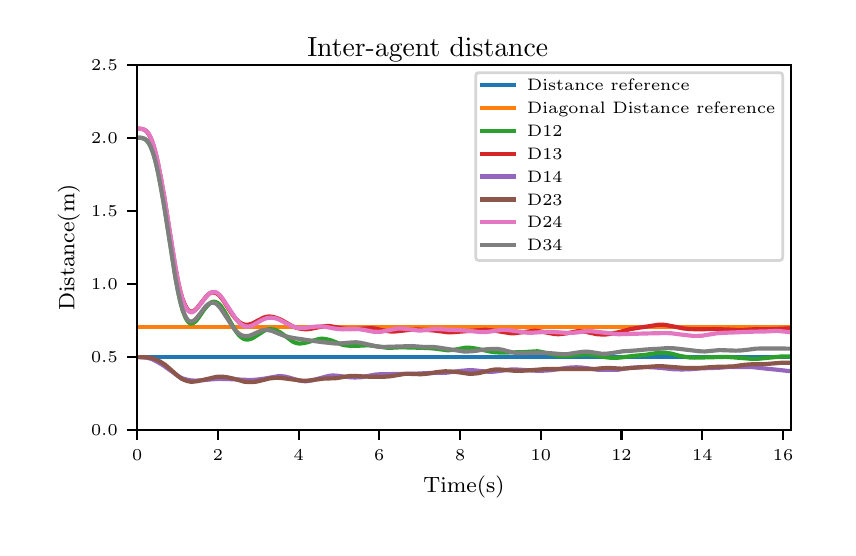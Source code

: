 \begingroup%
\makeatletter%
\begin{pgfpicture}%
\pgfpathrectangle{\pgfpointorigin}{\pgfqpoint{4.0in}{2.5in}}%
\pgfusepath{use as bounding box, clip}%
\begin{pgfscope}%
\pgfsetbuttcap%
\pgfsetmiterjoin%
\definecolor{currentfill}{rgb}{1.0,1.0,1.0}%
\pgfsetfillcolor{currentfill}%
\pgfsetlinewidth{0.0pt}%
\definecolor{currentstroke}{rgb}{1.0,1.0,1.0}%
\pgfsetstrokecolor{currentstroke}%
\pgfsetdash{}{0pt}%
\pgfpathmoveto{\pgfqpoint{0.0in}{0.0in}}%
\pgfpathlineto{\pgfqpoint{4.0in}{0.0in}}%
\pgfpathlineto{\pgfqpoint{4.0in}{2.5in}}%
\pgfpathlineto{\pgfqpoint{0.0in}{2.5in}}%
\pgfpathclose%
\pgfusepath{fill}%
\end{pgfscope}%
\begin{pgfscope}%
\pgfsetbuttcap%
\pgfsetmiterjoin%
\definecolor{currentfill}{rgb}{1.0,1.0,1.0}%
\pgfsetfillcolor{currentfill}%
\pgfsetlinewidth{0.0pt}%
\definecolor{currentstroke}{rgb}{0.0,0.0,0.0}%
\pgfsetstrokecolor{currentstroke}%
\pgfsetstrokeopacity{0.0}%
\pgfsetdash{}{0pt}%
\pgfpathmoveto{\pgfqpoint{0.547in}{0.488in}}%
\pgfpathlineto{\pgfqpoint{3.815in}{0.488in}}%
\pgfpathlineto{\pgfqpoint{3.815in}{2.315in}}%
\pgfpathlineto{\pgfqpoint{0.547in}{2.315in}}%
\pgfpathclose%
\pgfusepath{fill}%
\end{pgfscope}%
\begin{pgfscope}%
\pgfsetbuttcap%
\pgfsetroundjoin%
\definecolor{currentfill}{rgb}{0.0,0.0,0.0}%
\pgfsetfillcolor{currentfill}%
\pgfsetlinewidth{0.803pt}%
\definecolor{currentstroke}{rgb}{0.0,0.0,0.0}%
\pgfsetstrokecolor{currentstroke}%
\pgfsetdash{}{0pt}%
\pgfsys@defobject{currentmarker}{\pgfqpoint{0.0in}{-0.049in}}{\pgfqpoint{0.0in}{0.0in}}{%
\pgfpathmoveto{\pgfqpoint{0.0in}{0.0in}}%
\pgfpathlineto{\pgfqpoint{0.0in}{-0.049in}}%
\pgfusepath{stroke,fill}%
}%
\begin{pgfscope}%
\pgfsys@transformshift{0.547in}{0.488in}%
\pgfsys@useobject{currentmarker}{}%
\end{pgfscope}%
\end{pgfscope}%
\begin{pgfscope}%
\pgftext[x=0.547in,y=0.391in,,top]{\rmfamily\fontsize{5.79}{6.948}\selectfont \(\displaystyle 0\)}%
\end{pgfscope}%
\begin{pgfscope}%
\pgfsetbuttcap%
\pgfsetroundjoin%
\definecolor{currentfill}{rgb}{0.0,0.0,0.0}%
\pgfsetfillcolor{currentfill}%
\pgfsetlinewidth{0.803pt}%
\definecolor{currentstroke}{rgb}{0.0,0.0,0.0}%
\pgfsetstrokecolor{currentstroke}%
\pgfsetdash{}{0pt}%
\pgfsys@defobject{currentmarker}{\pgfqpoint{0.0in}{-0.049in}}{\pgfqpoint{0.0in}{0.0in}}{%
\pgfpathmoveto{\pgfqpoint{0.0in}{0.0in}}%
\pgfpathlineto{\pgfqpoint{0.0in}{-0.049in}}%
\pgfusepath{stroke,fill}%
}%
\begin{pgfscope}%
\pgfsys@transformshift{0.951in}{0.488in}%
\pgfsys@useobject{currentmarker}{}%
\end{pgfscope}%
\end{pgfscope}%
\begin{pgfscope}%
\pgftext[x=0.951in,y=0.391in,,top]{\rmfamily\fontsize{5.79}{6.948}\selectfont \(\displaystyle 2\)}%
\end{pgfscope}%
\begin{pgfscope}%
\pgfsetbuttcap%
\pgfsetroundjoin%
\definecolor{currentfill}{rgb}{0.0,0.0,0.0}%
\pgfsetfillcolor{currentfill}%
\pgfsetlinewidth{0.803pt}%
\definecolor{currentstroke}{rgb}{0.0,0.0,0.0}%
\pgfsetstrokecolor{currentstroke}%
\pgfsetdash{}{0pt}%
\pgfsys@defobject{currentmarker}{\pgfqpoint{0.0in}{-0.049in}}{\pgfqpoint{0.0in}{0.0in}}{%
\pgfpathmoveto{\pgfqpoint{0.0in}{0.0in}}%
\pgfpathlineto{\pgfqpoint{0.0in}{-0.049in}}%
\pgfusepath{stroke,fill}%
}%
\begin{pgfscope}%
\pgfsys@transformshift{1.355in}{0.488in}%
\pgfsys@useobject{currentmarker}{}%
\end{pgfscope}%
\end{pgfscope}%
\begin{pgfscope}%
\pgftext[x=1.355in,y=0.391in,,top]{\rmfamily\fontsize{5.79}{6.948}\selectfont \(\displaystyle 4\)}%
\end{pgfscope}%
\begin{pgfscope}%
\pgfsetbuttcap%
\pgfsetroundjoin%
\definecolor{currentfill}{rgb}{0.0,0.0,0.0}%
\pgfsetfillcolor{currentfill}%
\pgfsetlinewidth{0.803pt}%
\definecolor{currentstroke}{rgb}{0.0,0.0,0.0}%
\pgfsetstrokecolor{currentstroke}%
\pgfsetdash{}{0pt}%
\pgfsys@defobject{currentmarker}{\pgfqpoint{0.0in}{-0.049in}}{\pgfqpoint{0.0in}{0.0in}}{%
\pgfpathmoveto{\pgfqpoint{0.0in}{0.0in}}%
\pgfpathlineto{\pgfqpoint{0.0in}{-0.049in}}%
\pgfusepath{stroke,fill}%
}%
\begin{pgfscope}%
\pgfsys@transformshift{1.758in}{0.488in}%
\pgfsys@useobject{currentmarker}{}%
\end{pgfscope}%
\end{pgfscope}%
\begin{pgfscope}%
\pgftext[x=1.758in,y=0.391in,,top]{\rmfamily\fontsize{5.79}{6.948}\selectfont \(\displaystyle 6\)}%
\end{pgfscope}%
\begin{pgfscope}%
\pgfsetbuttcap%
\pgfsetroundjoin%
\definecolor{currentfill}{rgb}{0.0,0.0,0.0}%
\pgfsetfillcolor{currentfill}%
\pgfsetlinewidth{0.803pt}%
\definecolor{currentstroke}{rgb}{0.0,0.0,0.0}%
\pgfsetstrokecolor{currentstroke}%
\pgfsetdash{}{0pt}%
\pgfsys@defobject{currentmarker}{\pgfqpoint{0.0in}{-0.049in}}{\pgfqpoint{0.0in}{0.0in}}{%
\pgfpathmoveto{\pgfqpoint{0.0in}{0.0in}}%
\pgfpathlineto{\pgfqpoint{0.0in}{-0.049in}}%
\pgfusepath{stroke,fill}%
}%
\begin{pgfscope}%
\pgfsys@transformshift{2.162in}{0.488in}%
\pgfsys@useobject{currentmarker}{}%
\end{pgfscope}%
\end{pgfscope}%
\begin{pgfscope}%
\pgftext[x=2.162in,y=0.391in,,top]{\rmfamily\fontsize{5.79}{6.948}\selectfont \(\displaystyle 8\)}%
\end{pgfscope}%
\begin{pgfscope}%
\pgfsetbuttcap%
\pgfsetroundjoin%
\definecolor{currentfill}{rgb}{0.0,0.0,0.0}%
\pgfsetfillcolor{currentfill}%
\pgfsetlinewidth{0.803pt}%
\definecolor{currentstroke}{rgb}{0.0,0.0,0.0}%
\pgfsetstrokecolor{currentstroke}%
\pgfsetdash{}{0pt}%
\pgfsys@defobject{currentmarker}{\pgfqpoint{0.0in}{-0.049in}}{\pgfqpoint{0.0in}{0.0in}}{%
\pgfpathmoveto{\pgfqpoint{0.0in}{0.0in}}%
\pgfpathlineto{\pgfqpoint{0.0in}{-0.049in}}%
\pgfusepath{stroke,fill}%
}%
\begin{pgfscope}%
\pgfsys@transformshift{2.566in}{0.488in}%
\pgfsys@useobject{currentmarker}{}%
\end{pgfscope}%
\end{pgfscope}%
\begin{pgfscope}%
\pgftext[x=2.566in,y=0.391in,,top]{\rmfamily\fontsize{5.79}{6.948}\selectfont \(\displaystyle 10\)}%
\end{pgfscope}%
\begin{pgfscope}%
\pgfsetbuttcap%
\pgfsetroundjoin%
\definecolor{currentfill}{rgb}{0.0,0.0,0.0}%
\pgfsetfillcolor{currentfill}%
\pgfsetlinewidth{0.803pt}%
\definecolor{currentstroke}{rgb}{0.0,0.0,0.0}%
\pgfsetstrokecolor{currentstroke}%
\pgfsetdash{}{0pt}%
\pgfsys@defobject{currentmarker}{\pgfqpoint{0.0in}{-0.049in}}{\pgfqpoint{0.0in}{0.0in}}{%
\pgfpathmoveto{\pgfqpoint{0.0in}{0.0in}}%
\pgfpathlineto{\pgfqpoint{0.0in}{-0.049in}}%
\pgfusepath{stroke,fill}%
}%
\begin{pgfscope}%
\pgfsys@transformshift{2.969in}{0.488in}%
\pgfsys@useobject{currentmarker}{}%
\end{pgfscope}%
\end{pgfscope}%
\begin{pgfscope}%
\pgftext[x=2.969in,y=0.391in,,top]{\rmfamily\fontsize{5.79}{6.948}\selectfont \(\displaystyle 12\)}%
\end{pgfscope}%
\begin{pgfscope}%
\pgfsetbuttcap%
\pgfsetroundjoin%
\definecolor{currentfill}{rgb}{0.0,0.0,0.0}%
\pgfsetfillcolor{currentfill}%
\pgfsetlinewidth{0.803pt}%
\definecolor{currentstroke}{rgb}{0.0,0.0,0.0}%
\pgfsetstrokecolor{currentstroke}%
\pgfsetdash{}{0pt}%
\pgfsys@defobject{currentmarker}{\pgfqpoint{0.0in}{-0.049in}}{\pgfqpoint{0.0in}{0.0in}}{%
\pgfpathmoveto{\pgfqpoint{0.0in}{0.0in}}%
\pgfpathlineto{\pgfqpoint{0.0in}{-0.049in}}%
\pgfusepath{stroke,fill}%
}%
\begin{pgfscope}%
\pgfsys@transformshift{3.373in}{0.488in}%
\pgfsys@useobject{currentmarker}{}%
\end{pgfscope}%
\end{pgfscope}%
\begin{pgfscope}%
\pgftext[x=3.373in,y=0.391in,,top]{\rmfamily\fontsize{5.79}{6.948}\selectfont \(\displaystyle 14\)}%
\end{pgfscope}%
\begin{pgfscope}%
\pgfsetbuttcap%
\pgfsetroundjoin%
\definecolor{currentfill}{rgb}{0.0,0.0,0.0}%
\pgfsetfillcolor{currentfill}%
\pgfsetlinewidth{0.803pt}%
\definecolor{currentstroke}{rgb}{0.0,0.0,0.0}%
\pgfsetstrokecolor{currentstroke}%
\pgfsetdash{}{0pt}%
\pgfsys@defobject{currentmarker}{\pgfqpoint{0.0in}{-0.049in}}{\pgfqpoint{0.0in}{0.0in}}{%
\pgfpathmoveto{\pgfqpoint{0.0in}{0.0in}}%
\pgfpathlineto{\pgfqpoint{0.0in}{-0.049in}}%
\pgfusepath{stroke,fill}%
}%
\begin{pgfscope}%
\pgfsys@transformshift{3.777in}{0.488in}%
\pgfsys@useobject{currentmarker}{}%
\end{pgfscope}%
\end{pgfscope}%
\begin{pgfscope}%
\pgftext[x=3.777in,y=0.391in,,top]{\rmfamily\fontsize{5.79}{6.948}\selectfont \(\displaystyle 16\)}%
\end{pgfscope}%
\begin{pgfscope}%
\pgftext[x=2.181in,y=0.261in,,top]{\rmfamily\fontsize{8.33}{9.996}\selectfont Time(s)}%
\end{pgfscope}%
\begin{pgfscope}%
\pgfsetbuttcap%
\pgfsetroundjoin%
\definecolor{currentfill}{rgb}{0.0,0.0,0.0}%
\pgfsetfillcolor{currentfill}%
\pgfsetlinewidth{0.803pt}%
\definecolor{currentstroke}{rgb}{0.0,0.0,0.0}%
\pgfsetstrokecolor{currentstroke}%
\pgfsetdash{}{0pt}%
\pgfsys@defobject{currentmarker}{\pgfqpoint{-0.049in}{0.0in}}{\pgfqpoint{0.0in}{0.0in}}{%
\pgfpathmoveto{\pgfqpoint{0.0in}{0.0in}}%
\pgfpathlineto{\pgfqpoint{-0.049in}{0.0in}}%
\pgfusepath{stroke,fill}%
}%
\begin{pgfscope}%
\pgfsys@transformshift{0.547in}{0.488in}%
\pgfsys@useobject{currentmarker}{}%
\end{pgfscope}%
\end{pgfscope}%
\begin{pgfscope}%
\pgftext[x=0.317in,y=0.459in,left,base]{\rmfamily\fontsize{5.79}{6.948}\selectfont \(\displaystyle 0.0\)}%
\end{pgfscope}%
\begin{pgfscope}%
\pgfsetbuttcap%
\pgfsetroundjoin%
\definecolor{currentfill}{rgb}{0.0,0.0,0.0}%
\pgfsetfillcolor{currentfill}%
\pgfsetlinewidth{0.803pt}%
\definecolor{currentstroke}{rgb}{0.0,0.0,0.0}%
\pgfsetstrokecolor{currentstroke}%
\pgfsetdash{}{0pt}%
\pgfsys@defobject{currentmarker}{\pgfqpoint{-0.049in}{0.0in}}{\pgfqpoint{0.0in}{0.0in}}{%
\pgfpathmoveto{\pgfqpoint{0.0in}{0.0in}}%
\pgfpathlineto{\pgfqpoint{-0.049in}{0.0in}}%
\pgfusepath{stroke,fill}%
}%
\begin{pgfscope}%
\pgfsys@transformshift{0.547in}{0.853in}%
\pgfsys@useobject{currentmarker}{}%
\end{pgfscope}%
\end{pgfscope}%
\begin{pgfscope}%
\pgftext[x=0.317in,y=0.824in,left,base]{\rmfamily\fontsize{5.79}{6.948}\selectfont \(\displaystyle 0.5\)}%
\end{pgfscope}%
\begin{pgfscope}%
\pgfsetbuttcap%
\pgfsetroundjoin%
\definecolor{currentfill}{rgb}{0.0,0.0,0.0}%
\pgfsetfillcolor{currentfill}%
\pgfsetlinewidth{0.803pt}%
\definecolor{currentstroke}{rgb}{0.0,0.0,0.0}%
\pgfsetstrokecolor{currentstroke}%
\pgfsetdash{}{0pt}%
\pgfsys@defobject{currentmarker}{\pgfqpoint{-0.049in}{0.0in}}{\pgfqpoint{0.0in}{0.0in}}{%
\pgfpathmoveto{\pgfqpoint{0.0in}{0.0in}}%
\pgfpathlineto{\pgfqpoint{-0.049in}{0.0in}}%
\pgfusepath{stroke,fill}%
}%
\begin{pgfscope}%
\pgfsys@transformshift{0.547in}{1.219in}%
\pgfsys@useobject{currentmarker}{}%
\end{pgfscope}%
\end{pgfscope}%
\begin{pgfscope}%
\pgftext[x=0.317in,y=1.19in,left,base]{\rmfamily\fontsize{5.79}{6.948}\selectfont \(\displaystyle 1.0\)}%
\end{pgfscope}%
\begin{pgfscope}%
\pgfsetbuttcap%
\pgfsetroundjoin%
\definecolor{currentfill}{rgb}{0.0,0.0,0.0}%
\pgfsetfillcolor{currentfill}%
\pgfsetlinewidth{0.803pt}%
\definecolor{currentstroke}{rgb}{0.0,0.0,0.0}%
\pgfsetstrokecolor{currentstroke}%
\pgfsetdash{}{0pt}%
\pgfsys@defobject{currentmarker}{\pgfqpoint{-0.049in}{0.0in}}{\pgfqpoint{0.0in}{0.0in}}{%
\pgfpathmoveto{\pgfqpoint{0.0in}{0.0in}}%
\pgfpathlineto{\pgfqpoint{-0.049in}{0.0in}}%
\pgfusepath{stroke,fill}%
}%
\begin{pgfscope}%
\pgfsys@transformshift{0.547in}{1.584in}%
\pgfsys@useobject{currentmarker}{}%
\end{pgfscope}%
\end{pgfscope}%
\begin{pgfscope}%
\pgftext[x=0.317in,y=1.555in,left,base]{\rmfamily\fontsize{5.79}{6.948}\selectfont \(\displaystyle 1.5\)}%
\end{pgfscope}%
\begin{pgfscope}%
\pgfsetbuttcap%
\pgfsetroundjoin%
\definecolor{currentfill}{rgb}{0.0,0.0,0.0}%
\pgfsetfillcolor{currentfill}%
\pgfsetlinewidth{0.803pt}%
\definecolor{currentstroke}{rgb}{0.0,0.0,0.0}%
\pgfsetstrokecolor{currentstroke}%
\pgfsetdash{}{0pt}%
\pgfsys@defobject{currentmarker}{\pgfqpoint{-0.049in}{0.0in}}{\pgfqpoint{0.0in}{0.0in}}{%
\pgfpathmoveto{\pgfqpoint{0.0in}{0.0in}}%
\pgfpathlineto{\pgfqpoint{-0.049in}{0.0in}}%
\pgfusepath{stroke,fill}%
}%
\begin{pgfscope}%
\pgfsys@transformshift{0.547in}{1.95in}%
\pgfsys@useobject{currentmarker}{}%
\end{pgfscope}%
\end{pgfscope}%
\begin{pgfscope}%
\pgftext[x=0.317in,y=1.921in,left,base]{\rmfamily\fontsize{5.79}{6.948}\selectfont \(\displaystyle 2.0\)}%
\end{pgfscope}%
\begin{pgfscope}%
\pgfsetbuttcap%
\pgfsetroundjoin%
\definecolor{currentfill}{rgb}{0.0,0.0,0.0}%
\pgfsetfillcolor{currentfill}%
\pgfsetlinewidth{0.803pt}%
\definecolor{currentstroke}{rgb}{0.0,0.0,0.0}%
\pgfsetstrokecolor{currentstroke}%
\pgfsetdash{}{0pt}%
\pgfsys@defobject{currentmarker}{\pgfqpoint{-0.049in}{0.0in}}{\pgfqpoint{0.0in}{0.0in}}{%
\pgfpathmoveto{\pgfqpoint{0.0in}{0.0in}}%
\pgfpathlineto{\pgfqpoint{-0.049in}{0.0in}}%
\pgfusepath{stroke,fill}%
}%
\begin{pgfscope}%
\pgfsys@transformshift{0.547in}{2.315in}%
\pgfsys@useobject{currentmarker}{}%
\end{pgfscope}%
\end{pgfscope}%
\begin{pgfscope}%
\pgftext[x=0.317in,y=2.286in,left,base]{\rmfamily\fontsize{5.79}{6.948}\selectfont \(\displaystyle 2.5\)}%
\end{pgfscope}%
\begin{pgfscope}%
\pgftext[x=0.261in,y=1.401in,,bottom,rotate=90.0]{\rmfamily\fontsize{8.33}{9.996}\selectfont Distance(m)}%
\end{pgfscope}%
\begin{pgfscope}%
\pgfpathrectangle{\pgfqpoint{0.547in}{0.488in}}{\pgfqpoint{3.268in}{1.827in}} %
\pgfusepath{clip}%
\pgfsetrectcap%
\pgfsetroundjoin%
\pgfsetlinewidth{1.506pt}%
\definecolor{currentstroke}{rgb}{0.122,0.467,0.706}%
\pgfsetstrokecolor{currentstroke}%
\pgfsetdash{}{0pt}%
\pgfpathmoveto{\pgfqpoint{0.547in}{0.853in}}%
\pgfpathlineto{\pgfqpoint{3.815in}{0.853in}}%
\pgfpathlineto{\pgfqpoint{3.815in}{0.853in}}%
\pgfusepath{stroke}%
\end{pgfscope}%
\begin{pgfscope}%
\pgfpathrectangle{\pgfqpoint{0.547in}{0.488in}}{\pgfqpoint{3.268in}{1.827in}} %
\pgfusepath{clip}%
\pgfsetrectcap%
\pgfsetroundjoin%
\pgfsetlinewidth{1.506pt}%
\definecolor{currentstroke}{rgb}{1.0,0.498,0.055}%
\pgfsetstrokecolor{currentstroke}%
\pgfsetdash{}{0pt}%
\pgfpathmoveto{\pgfqpoint{0.547in}{1.005in}}%
\pgfpathlineto{\pgfqpoint{3.815in}{1.005in}}%
\pgfpathlineto{\pgfqpoint{3.815in}{1.005in}}%
\pgfusepath{stroke}%
\end{pgfscope}%
\begin{pgfscope}%
\pgfpathrectangle{\pgfqpoint{0.547in}{0.488in}}{\pgfqpoint{3.268in}{1.827in}} %
\pgfusepath{clip}%
\pgfsetrectcap%
\pgfsetroundjoin%
\pgfsetlinewidth{1.506pt}%
\definecolor{currentstroke}{rgb}{0.173,0.627,0.173}%
\pgfsetstrokecolor{currentstroke}%
\pgfsetdash{}{0pt}%
\pgfpathmoveto{\pgfqpoint{0.547in}{1.95in}}%
\pgfpathlineto{\pgfqpoint{0.568in}{1.949in}}%
\pgfpathlineto{\pgfqpoint{0.578in}{1.946in}}%
\pgfpathlineto{\pgfqpoint{0.586in}{1.943in}}%
\pgfpathlineto{\pgfqpoint{0.594in}{1.937in}}%
\pgfpathlineto{\pgfqpoint{0.602in}{1.927in}}%
\pgfpathlineto{\pgfqpoint{0.61in}{1.915in}}%
\pgfpathlineto{\pgfqpoint{0.618in}{1.898in}}%
\pgfpathlineto{\pgfqpoint{0.628in}{1.871in}}%
\pgfpathlineto{\pgfqpoint{0.638in}{1.837in}}%
\pgfpathlineto{\pgfqpoint{0.65in}{1.786in}}%
\pgfpathlineto{\pgfqpoint{0.664in}{1.716in}}%
\pgfpathlineto{\pgfqpoint{0.681in}{1.622in}}%
\pgfpathlineto{\pgfqpoint{0.705in}{1.468in}}%
\pgfpathlineto{\pgfqpoint{0.737in}{1.263in}}%
\pgfpathlineto{\pgfqpoint{0.753in}{1.176in}}%
\pgfpathlineto{\pgfqpoint{0.765in}{1.122in}}%
\pgfpathlineto{\pgfqpoint{0.775in}{1.086in}}%
\pgfpathlineto{\pgfqpoint{0.786in}{1.058in}}%
\pgfpathlineto{\pgfqpoint{0.794in}{1.041in}}%
\pgfpathlineto{\pgfqpoint{0.802in}{1.03in}}%
\pgfpathlineto{\pgfqpoint{0.808in}{1.024in}}%
\pgfpathlineto{\pgfqpoint{0.814in}{1.021in}}%
\pgfpathlineto{\pgfqpoint{0.82in}{1.021in}}%
\pgfpathlineto{\pgfqpoint{0.826in}{1.022in}}%
\pgfpathlineto{\pgfqpoint{0.834in}{1.027in}}%
\pgfpathlineto{\pgfqpoint{0.844in}{1.036in}}%
\pgfpathlineto{\pgfqpoint{0.856in}{1.052in}}%
\pgfpathlineto{\pgfqpoint{0.882in}{1.09in}}%
\pgfpathlineto{\pgfqpoint{0.897in}{1.108in}}%
\pgfpathlineto{\pgfqpoint{0.907in}{1.118in}}%
\pgfpathlineto{\pgfqpoint{0.917in}{1.126in}}%
\pgfpathlineto{\pgfqpoint{0.925in}{1.129in}}%
\pgfpathlineto{\pgfqpoint{0.933in}{1.13in}}%
\pgfpathlineto{\pgfqpoint{0.941in}{1.128in}}%
\pgfpathlineto{\pgfqpoint{0.949in}{1.124in}}%
\pgfpathlineto{\pgfqpoint{0.957in}{1.118in}}%
\pgfpathlineto{\pgfqpoint{0.967in}{1.107in}}%
\pgfpathlineto{\pgfqpoint{0.979in}{1.089in}}%
\pgfpathlineto{\pgfqpoint{0.995in}{1.062in}}%
\pgfpathlineto{\pgfqpoint{1.036in}{0.99in}}%
\pgfpathlineto{\pgfqpoint{1.05in}{0.97in}}%
\pgfpathlineto{\pgfqpoint{1.062in}{0.957in}}%
\pgfpathlineto{\pgfqpoint{1.072in}{0.949in}}%
\pgfpathlineto{\pgfqpoint{1.082in}{0.943in}}%
\pgfpathlineto{\pgfqpoint{1.092in}{0.941in}}%
\pgfpathlineto{\pgfqpoint{1.102in}{0.941in}}%
\pgfpathlineto{\pgfqpoint{1.112in}{0.943in}}%
\pgfpathlineto{\pgfqpoint{1.125in}{0.948in}}%
\pgfpathlineto{\pgfqpoint{1.143in}{0.959in}}%
\pgfpathlineto{\pgfqpoint{1.181in}{0.984in}}%
\pgfpathlineto{\pgfqpoint{1.193in}{0.989in}}%
\pgfpathlineto{\pgfqpoint{1.205in}{0.992in}}%
\pgfpathlineto{\pgfqpoint{1.217in}{0.992in}}%
\pgfpathlineto{\pgfqpoint{1.23in}{0.991in}}%
\pgfpathlineto{\pgfqpoint{1.244in}{0.986in}}%
\pgfpathlineto{\pgfqpoint{1.258in}{0.979in}}%
\pgfpathlineto{\pgfqpoint{1.272in}{0.97in}}%
\pgfpathlineto{\pgfqpoint{1.326in}{0.93in}}%
\pgfpathlineto{\pgfqpoint{1.341in}{0.924in}}%
\pgfpathlineto{\pgfqpoint{1.353in}{0.921in}}%
\pgfpathlineto{\pgfqpoint{1.365in}{0.921in}}%
\pgfpathlineto{\pgfqpoint{1.381in}{0.923in}}%
\pgfpathlineto{\pgfqpoint{1.399in}{0.927in}}%
\pgfpathlineto{\pgfqpoint{1.458in}{0.944in}}%
\pgfpathlineto{\pgfqpoint{1.474in}{0.945in}}%
\pgfpathlineto{\pgfqpoint{1.49in}{0.943in}}%
\pgfpathlineto{\pgfqpoint{1.508in}{0.939in}}%
\pgfpathlineto{\pgfqpoint{1.526in}{0.933in}}%
\pgfpathlineto{\pgfqpoint{1.575in}{0.914in}}%
\pgfpathlineto{\pgfqpoint{1.593in}{0.911in}}%
\pgfpathlineto{\pgfqpoint{1.619in}{0.909in}}%
\pgfpathlineto{\pgfqpoint{1.643in}{0.909in}}%
\pgfpathlineto{\pgfqpoint{1.7in}{0.912in}}%
\pgfpathlineto{\pgfqpoint{1.722in}{0.91in}}%
\pgfpathlineto{\pgfqpoint{1.801in}{0.899in}}%
\pgfpathlineto{\pgfqpoint{1.827in}{0.9in}}%
\pgfpathlineto{\pgfqpoint{1.869in}{0.902in}}%
\pgfpathlineto{\pgfqpoint{1.942in}{0.9in}}%
\pgfpathlineto{\pgfqpoint{2.005in}{0.898in}}%
\pgfpathlineto{\pgfqpoint{2.039in}{0.895in}}%
\pgfpathlineto{\pgfqpoint{2.099in}{0.887in}}%
\pgfpathlineto{\pgfqpoint{2.118in}{0.888in}}%
\pgfpathlineto{\pgfqpoint{2.142in}{0.891in}}%
\pgfpathlineto{\pgfqpoint{2.19in}{0.9in}}%
\pgfpathlineto{\pgfqpoint{2.208in}{0.9in}}%
\pgfpathlineto{\pgfqpoint{2.231in}{0.897in}}%
\pgfpathlineto{\pgfqpoint{2.259in}{0.892in}}%
\pgfpathlineto{\pgfqpoint{2.325in}{0.878in}}%
\pgfpathlineto{\pgfqpoint{2.354in}{0.876in}}%
\pgfpathlineto{\pgfqpoint{2.388in}{0.876in}}%
\pgfpathlineto{\pgfqpoint{2.463in}{0.877in}}%
\pgfpathlineto{\pgfqpoint{2.548in}{0.882in}}%
\pgfpathlineto{\pgfqpoint{2.568in}{0.879in}}%
\pgfpathlineto{\pgfqpoint{2.602in}{0.871in}}%
\pgfpathlineto{\pgfqpoint{2.652in}{0.86in}}%
\pgfpathlineto{\pgfqpoint{2.673in}{0.858in}}%
\pgfpathlineto{\pgfqpoint{2.695in}{0.858in}}%
\pgfpathlineto{\pgfqpoint{2.755in}{0.863in}}%
\pgfpathlineto{\pgfqpoint{2.798in}{0.866in}}%
\pgfpathlineto{\pgfqpoint{2.818in}{0.864in}}%
\pgfpathlineto{\pgfqpoint{2.846in}{0.86in}}%
\pgfpathlineto{\pgfqpoint{2.885in}{0.853in}}%
\pgfpathlineto{\pgfqpoint{2.919in}{0.849in}}%
\pgfpathlineto{\pgfqpoint{2.943in}{0.849in}}%
\pgfpathlineto{\pgfqpoint{2.965in}{0.851in}}%
\pgfpathlineto{\pgfqpoint{3.038in}{0.86in}}%
\pgfpathlineto{\pgfqpoint{3.088in}{0.864in}}%
\pgfpathlineto{\pgfqpoint{3.119in}{0.869in}}%
\pgfpathlineto{\pgfqpoint{3.153in}{0.874in}}%
\pgfpathlineto{\pgfqpoint{3.175in}{0.875in}}%
\pgfpathlineto{\pgfqpoint{3.195in}{0.874in}}%
\pgfpathlineto{\pgfqpoint{3.22in}{0.87in}}%
\pgfpathlineto{\pgfqpoint{3.252in}{0.861in}}%
\pgfpathlineto{\pgfqpoint{3.282in}{0.855in}}%
\pgfpathlineto{\pgfqpoint{3.31in}{0.851in}}%
\pgfpathlineto{\pgfqpoint{3.335in}{0.85in}}%
\pgfpathlineto{\pgfqpoint{3.375in}{0.851in}}%
\pgfpathlineto{\pgfqpoint{3.492in}{0.854in}}%
\pgfpathlineto{\pgfqpoint{3.536in}{0.851in}}%
\pgfpathlineto{\pgfqpoint{3.573in}{0.848in}}%
\pgfpathlineto{\pgfqpoint{3.621in}{0.844in}}%
\pgfpathlineto{\pgfqpoint{3.647in}{0.844in}}%
\pgfpathlineto{\pgfqpoint{3.678in}{0.847in}}%
\pgfpathlineto{\pgfqpoint{3.769in}{0.856in}}%
\pgfpathlineto{\pgfqpoint{3.805in}{0.856in}}%
\pgfpathlineto{\pgfqpoint{3.815in}{0.855in}}%
\pgfpathlineto{\pgfqpoint{3.815in}{0.855in}}%
\pgfusepath{stroke}%
\end{pgfscope}%
\begin{pgfscope}%
\pgfpathrectangle{\pgfqpoint{0.547in}{0.488in}}{\pgfqpoint{3.268in}{1.827in}} %
\pgfusepath{clip}%
\pgfsetrectcap%
\pgfsetroundjoin%
\pgfsetlinewidth{1.506pt}%
\definecolor{currentstroke}{rgb}{0.839,0.153,0.157}%
\pgfsetstrokecolor{currentstroke}%
\pgfsetdash{}{0pt}%
\pgfpathmoveto{\pgfqpoint{0.547in}{1.995in}}%
\pgfpathlineto{\pgfqpoint{0.57in}{1.994in}}%
\pgfpathlineto{\pgfqpoint{0.58in}{1.991in}}%
\pgfpathlineto{\pgfqpoint{0.588in}{1.987in}}%
\pgfpathlineto{\pgfqpoint{0.596in}{1.98in}}%
\pgfpathlineto{\pgfqpoint{0.604in}{1.969in}}%
\pgfpathlineto{\pgfqpoint{0.612in}{1.955in}}%
\pgfpathlineto{\pgfqpoint{0.62in}{1.937in}}%
\pgfpathlineto{\pgfqpoint{0.63in}{1.908in}}%
\pgfpathlineto{\pgfqpoint{0.64in}{1.872in}}%
\pgfpathlineto{\pgfqpoint{0.652in}{1.82in}}%
\pgfpathlineto{\pgfqpoint{0.666in}{1.748in}}%
\pgfpathlineto{\pgfqpoint{0.683in}{1.654in}}%
\pgfpathlineto{\pgfqpoint{0.711in}{1.472in}}%
\pgfpathlineto{\pgfqpoint{0.735in}{1.322in}}%
\pgfpathlineto{\pgfqpoint{0.751in}{1.236in}}%
\pgfpathlineto{\pgfqpoint{0.763in}{1.183in}}%
\pgfpathlineto{\pgfqpoint{0.773in}{1.147in}}%
\pgfpathlineto{\pgfqpoint{0.784in}{1.12in}}%
\pgfpathlineto{\pgfqpoint{0.792in}{1.103in}}%
\pgfpathlineto{\pgfqpoint{0.8in}{1.091in}}%
\pgfpathlineto{\pgfqpoint{0.806in}{1.085in}}%
\pgfpathlineto{\pgfqpoint{0.812in}{1.082in}}%
\pgfpathlineto{\pgfqpoint{0.818in}{1.08in}}%
\pgfpathlineto{\pgfqpoint{0.824in}{1.081in}}%
\pgfpathlineto{\pgfqpoint{0.832in}{1.085in}}%
\pgfpathlineto{\pgfqpoint{0.84in}{1.091in}}%
\pgfpathlineto{\pgfqpoint{0.85in}{1.102in}}%
\pgfpathlineto{\pgfqpoint{0.866in}{1.122in}}%
\pgfpathlineto{\pgfqpoint{0.893in}{1.156in}}%
\pgfpathlineto{\pgfqpoint{0.905in}{1.168in}}%
\pgfpathlineto{\pgfqpoint{0.915in}{1.174in}}%
\pgfpathlineto{\pgfqpoint{0.923in}{1.176in}}%
\pgfpathlineto{\pgfqpoint{0.931in}{1.176in}}%
\pgfpathlineto{\pgfqpoint{0.939in}{1.174in}}%
\pgfpathlineto{\pgfqpoint{0.947in}{1.17in}}%
\pgfpathlineto{\pgfqpoint{0.957in}{1.162in}}%
\pgfpathlineto{\pgfqpoint{0.967in}{1.151in}}%
\pgfpathlineto{\pgfqpoint{0.979in}{1.135in}}%
\pgfpathlineto{\pgfqpoint{0.997in}{1.106in}}%
\pgfpathlineto{\pgfqpoint{1.022in}{1.068in}}%
\pgfpathlineto{\pgfqpoint{1.038in}{1.047in}}%
\pgfpathlineto{\pgfqpoint{1.05in}{1.035in}}%
\pgfpathlineto{\pgfqpoint{1.062in}{1.025in}}%
\pgfpathlineto{\pgfqpoint{1.074in}{1.019in}}%
\pgfpathlineto{\pgfqpoint{1.086in}{1.015in}}%
\pgfpathlineto{\pgfqpoint{1.096in}{1.014in}}%
\pgfpathlineto{\pgfqpoint{1.108in}{1.016in}}%
\pgfpathlineto{\pgfqpoint{1.121in}{1.02in}}%
\pgfpathlineto{\pgfqpoint{1.137in}{1.028in}}%
\pgfpathlineto{\pgfqpoint{1.179in}{1.05in}}%
\pgfpathlineto{\pgfqpoint{1.193in}{1.054in}}%
\pgfpathlineto{\pgfqpoint{1.205in}{1.056in}}%
\pgfpathlineto{\pgfqpoint{1.219in}{1.055in}}%
\pgfpathlineto{\pgfqpoint{1.234in}{1.052in}}%
\pgfpathlineto{\pgfqpoint{1.254in}{1.045in}}%
\pgfpathlineto{\pgfqpoint{1.27in}{1.038in}}%
\pgfpathlineto{\pgfqpoint{1.294in}{1.024in}}%
\pgfpathlineto{\pgfqpoint{1.322in}{1.008in}}%
\pgfpathlineto{\pgfqpoint{1.341in}{1.0in}}%
\pgfpathlineto{\pgfqpoint{1.357in}{0.996in}}%
\pgfpathlineto{\pgfqpoint{1.375in}{0.993in}}%
\pgfpathlineto{\pgfqpoint{1.393in}{0.992in}}%
\pgfpathlineto{\pgfqpoint{1.409in}{0.993in}}%
\pgfpathlineto{\pgfqpoint{1.433in}{0.998in}}%
\pgfpathlineto{\pgfqpoint{1.474in}{1.006in}}%
\pgfpathlineto{\pgfqpoint{1.494in}{1.008in}}%
\pgfpathlineto{\pgfqpoint{1.51in}{1.008in}}%
\pgfpathlineto{\pgfqpoint{1.528in}{1.005in}}%
\pgfpathlineto{\pgfqpoint{1.581in}{0.995in}}%
\pgfpathlineto{\pgfqpoint{1.605in}{0.993in}}%
\pgfpathlineto{\pgfqpoint{1.627in}{0.993in}}%
\pgfpathlineto{\pgfqpoint{1.72in}{0.998in}}%
\pgfpathlineto{\pgfqpoint{1.74in}{0.995in}}%
\pgfpathlineto{\pgfqpoint{1.766in}{0.989in}}%
\pgfpathlineto{\pgfqpoint{1.797in}{0.983in}}%
\pgfpathlineto{\pgfqpoint{1.815in}{0.981in}}%
\pgfpathlineto{\pgfqpoint{1.835in}{0.981in}}%
\pgfpathlineto{\pgfqpoint{1.865in}{0.984in}}%
\pgfpathlineto{\pgfqpoint{1.92in}{0.99in}}%
\pgfpathlineto{\pgfqpoint{1.952in}{0.991in}}%
\pgfpathlineto{\pgfqpoint{2.005in}{0.988in}}%
\pgfpathlineto{\pgfqpoint{2.039in}{0.985in}}%
\pgfpathlineto{\pgfqpoint{2.101in}{0.977in}}%
\pgfpathlineto{\pgfqpoint{2.122in}{0.977in}}%
\pgfpathlineto{\pgfqpoint{2.289in}{0.99in}}%
\pgfpathlineto{\pgfqpoint{2.319in}{0.987in}}%
\pgfpathlineto{\pgfqpoint{2.372in}{0.979in}}%
\pgfpathlineto{\pgfqpoint{2.416in}{0.972in}}%
\pgfpathlineto{\pgfqpoint{2.434in}{0.972in}}%
\pgfpathlineto{\pgfqpoint{2.457in}{0.975in}}%
\pgfpathlineto{\pgfqpoint{2.535in}{0.985in}}%
\pgfpathlineto{\pgfqpoint{2.554in}{0.983in}}%
\pgfpathlineto{\pgfqpoint{2.582in}{0.978in}}%
\pgfpathlineto{\pgfqpoint{2.63in}{0.969in}}%
\pgfpathlineto{\pgfqpoint{2.652in}{0.967in}}%
\pgfpathlineto{\pgfqpoint{2.673in}{0.969in}}%
\pgfpathlineto{\pgfqpoint{2.697in}{0.972in}}%
\pgfpathlineto{\pgfqpoint{2.747in}{0.982in}}%
\pgfpathlineto{\pgfqpoint{2.765in}{0.982in}}%
\pgfpathlineto{\pgfqpoint{2.786in}{0.98in}}%
\pgfpathlineto{\pgfqpoint{2.81in}{0.975in}}%
\pgfpathlineto{\pgfqpoint{2.848in}{0.967in}}%
\pgfpathlineto{\pgfqpoint{2.87in}{0.966in}}%
\pgfpathlineto{\pgfqpoint{2.891in}{0.966in}}%
\pgfpathlineto{\pgfqpoint{2.913in}{0.969in}}%
\pgfpathlineto{\pgfqpoint{2.953in}{0.977in}}%
\pgfpathlineto{\pgfqpoint{2.977in}{0.983in}}%
\pgfpathlineto{\pgfqpoint{3.014in}{0.993in}}%
\pgfpathlineto{\pgfqpoint{3.052in}{0.999in}}%
\pgfpathlineto{\pgfqpoint{3.157in}{1.015in}}%
\pgfpathlineto{\pgfqpoint{3.175in}{1.015in}}%
\pgfpathlineto{\pgfqpoint{3.197in}{1.012in}}%
\pgfpathlineto{\pgfqpoint{3.24in}{1.004in}}%
\pgfpathlineto{\pgfqpoint{3.28in}{0.996in}}%
\pgfpathlineto{\pgfqpoint{3.31in}{0.993in}}%
\pgfpathlineto{\pgfqpoint{3.345in}{0.992in}}%
\pgfpathlineto{\pgfqpoint{3.432in}{0.993in}}%
\pgfpathlineto{\pgfqpoint{3.5in}{0.991in}}%
\pgfpathlineto{\pgfqpoint{3.561in}{0.988in}}%
\pgfpathlineto{\pgfqpoint{3.595in}{0.99in}}%
\pgfpathlineto{\pgfqpoint{3.631in}{0.992in}}%
\pgfpathlineto{\pgfqpoint{3.732in}{0.993in}}%
\pgfpathlineto{\pgfqpoint{3.815in}{0.997in}}%
\pgfpathlineto{\pgfqpoint{3.815in}{0.997in}}%
\pgfusepath{stroke}%
\end{pgfscope}%
\begin{pgfscope}%
\pgfpathrectangle{\pgfqpoint{0.547in}{0.488in}}{\pgfqpoint{3.268in}{1.827in}} %
\pgfusepath{clip}%
\pgfsetrectcap%
\pgfsetroundjoin%
\pgfsetlinewidth{1.506pt}%
\definecolor{currentstroke}{rgb}{0.58,0.404,0.741}%
\pgfsetstrokecolor{currentstroke}%
\pgfsetdash{}{0pt}%
\pgfpathmoveto{\pgfqpoint{0.547in}{0.853in}}%
\pgfpathlineto{\pgfqpoint{0.576in}{0.852in}}%
\pgfpathlineto{\pgfqpoint{0.6in}{0.849in}}%
\pgfpathlineto{\pgfqpoint{0.618in}{0.844in}}%
\pgfpathlineto{\pgfqpoint{0.634in}{0.837in}}%
\pgfpathlineto{\pgfqpoint{0.654in}{0.826in}}%
\pgfpathlineto{\pgfqpoint{0.677in}{0.812in}}%
\pgfpathlineto{\pgfqpoint{0.759in}{0.754in}}%
\pgfpathlineto{\pgfqpoint{0.775in}{0.746in}}%
\pgfpathlineto{\pgfqpoint{0.794in}{0.741in}}%
\pgfpathlineto{\pgfqpoint{0.812in}{0.737in}}%
\pgfpathlineto{\pgfqpoint{0.836in}{0.735in}}%
\pgfpathlineto{\pgfqpoint{0.858in}{0.736in}}%
\pgfpathlineto{\pgfqpoint{0.882in}{0.738in}}%
\pgfpathlineto{\pgfqpoint{0.923in}{0.742in}}%
\pgfpathlineto{\pgfqpoint{0.961in}{0.744in}}%
\pgfpathlineto{\pgfqpoint{1.001in}{0.743in}}%
\pgfpathlineto{\pgfqpoint{1.119in}{0.738in}}%
\pgfpathlineto{\pgfqpoint{1.143in}{0.74in}}%
\pgfpathlineto{\pgfqpoint{1.189in}{0.746in}}%
\pgfpathlineto{\pgfqpoint{1.256in}{0.758in}}%
\pgfpathlineto{\pgfqpoint{1.272in}{0.757in}}%
\pgfpathlineto{\pgfqpoint{1.29in}{0.755in}}%
\pgfpathlineto{\pgfqpoint{1.312in}{0.749in}}%
\pgfpathlineto{\pgfqpoint{1.357in}{0.736in}}%
\pgfpathlineto{\pgfqpoint{1.375in}{0.733in}}%
\pgfpathlineto{\pgfqpoint{1.391in}{0.732in}}%
\pgfpathlineto{\pgfqpoint{1.407in}{0.734in}}%
\pgfpathlineto{\pgfqpoint{1.427in}{0.738in}}%
\pgfpathlineto{\pgfqpoint{1.506in}{0.759in}}%
\pgfpathlineto{\pgfqpoint{1.524in}{0.761in}}%
\pgfpathlineto{\pgfqpoint{1.544in}{0.76in}}%
\pgfpathlineto{\pgfqpoint{1.587in}{0.755in}}%
\pgfpathlineto{\pgfqpoint{1.613in}{0.752in}}%
\pgfpathlineto{\pgfqpoint{1.635in}{0.751in}}%
\pgfpathlineto{\pgfqpoint{1.666in}{0.752in}}%
\pgfpathlineto{\pgfqpoint{1.688in}{0.756in}}%
\pgfpathlineto{\pgfqpoint{1.742in}{0.766in}}%
\pgfpathlineto{\pgfqpoint{1.762in}{0.767in}}%
\pgfpathlineto{\pgfqpoint{1.938in}{0.77in}}%
\pgfpathlineto{\pgfqpoint{2.023in}{0.774in}}%
\pgfpathlineto{\pgfqpoint{2.095in}{0.775in}}%
\pgfpathlineto{\pgfqpoint{2.126in}{0.779in}}%
\pgfpathlineto{\pgfqpoint{2.164in}{0.784in}}%
\pgfpathlineto{\pgfqpoint{2.2in}{0.787in}}%
\pgfpathlineto{\pgfqpoint{2.229in}{0.787in}}%
\pgfpathlineto{\pgfqpoint{2.257in}{0.784in}}%
\pgfpathlineto{\pgfqpoint{2.299in}{0.78in}}%
\pgfpathlineto{\pgfqpoint{2.319in}{0.779in}}%
\pgfpathlineto{\pgfqpoint{2.34in}{0.781in}}%
\pgfpathlineto{\pgfqpoint{2.416in}{0.791in}}%
\pgfpathlineto{\pgfqpoint{2.443in}{0.791in}}%
\pgfpathlineto{\pgfqpoint{2.537in}{0.785in}}%
\pgfpathlineto{\pgfqpoint{2.58in}{0.785in}}%
\pgfpathlineto{\pgfqpoint{2.614in}{0.787in}}%
\pgfpathlineto{\pgfqpoint{2.642in}{0.791in}}%
\pgfpathlineto{\pgfqpoint{2.703in}{0.8in}}%
\pgfpathlineto{\pgfqpoint{2.743in}{0.802in}}%
\pgfpathlineto{\pgfqpoint{2.765in}{0.801in}}%
\pgfpathlineto{\pgfqpoint{2.792in}{0.798in}}%
\pgfpathlineto{\pgfqpoint{2.846in}{0.79in}}%
\pgfpathlineto{\pgfqpoint{2.881in}{0.789in}}%
\pgfpathlineto{\pgfqpoint{2.925in}{0.789in}}%
\pgfpathlineto{\pgfqpoint{2.955in}{0.79in}}%
\pgfpathlineto{\pgfqpoint{2.977in}{0.794in}}%
\pgfpathlineto{\pgfqpoint{3.012in}{0.799in}}%
\pgfpathlineto{\pgfqpoint{3.052in}{0.802in}}%
\pgfpathlineto{\pgfqpoint{3.09in}{0.803in}}%
\pgfpathlineto{\pgfqpoint{3.123in}{0.802in}}%
\pgfpathlineto{\pgfqpoint{3.173in}{0.798in}}%
\pgfpathlineto{\pgfqpoint{3.23in}{0.792in}}%
\pgfpathlineto{\pgfqpoint{3.27in}{0.791in}}%
\pgfpathlineto{\pgfqpoint{3.312in}{0.792in}}%
\pgfpathlineto{\pgfqpoint{3.371in}{0.797in}}%
\pgfpathlineto{\pgfqpoint{3.413in}{0.798in}}%
\pgfpathlineto{\pgfqpoint{3.462in}{0.8in}}%
\pgfpathlineto{\pgfqpoint{3.512in}{0.804in}}%
\pgfpathlineto{\pgfqpoint{3.551in}{0.803in}}%
\pgfpathlineto{\pgfqpoint{3.583in}{0.803in}}%
\pgfpathlineto{\pgfqpoint{3.621in}{0.803in}}%
\pgfpathlineto{\pgfqpoint{3.641in}{0.801in}}%
\pgfpathlineto{\pgfqpoint{3.694in}{0.795in}}%
\pgfpathlineto{\pgfqpoint{3.754in}{0.789in}}%
\pgfpathlineto{\pgfqpoint{3.807in}{0.783in}}%
\pgfpathlineto{\pgfqpoint{3.815in}{0.783in}}%
\pgfpathlineto{\pgfqpoint{3.815in}{0.783in}}%
\pgfusepath{stroke}%
\end{pgfscope}%
\begin{pgfscope}%
\pgfpathrectangle{\pgfqpoint{0.547in}{0.488in}}{\pgfqpoint{3.268in}{1.827in}} %
\pgfusepath{clip}%
\pgfsetrectcap%
\pgfsetroundjoin%
\pgfsetlinewidth{1.506pt}%
\definecolor{currentstroke}{rgb}{0.549,0.337,0.294}%
\pgfsetstrokecolor{currentstroke}%
\pgfsetdash{}{0pt}%
\pgfpathmoveto{\pgfqpoint{0.547in}{0.853in}}%
\pgfpathlineto{\pgfqpoint{0.594in}{0.852in}}%
\pgfpathlineto{\pgfqpoint{0.612in}{0.849in}}%
\pgfpathlineto{\pgfqpoint{0.636in}{0.843in}}%
\pgfpathlineto{\pgfqpoint{0.654in}{0.835in}}%
\pgfpathlineto{\pgfqpoint{0.67in}{0.826in}}%
\pgfpathlineto{\pgfqpoint{0.689in}{0.813in}}%
\pgfpathlineto{\pgfqpoint{0.711in}{0.794in}}%
\pgfpathlineto{\pgfqpoint{0.749in}{0.76in}}%
\pgfpathlineto{\pgfqpoint{0.769in}{0.745in}}%
\pgfpathlineto{\pgfqpoint{0.784in}{0.738in}}%
\pgfpathlineto{\pgfqpoint{0.798in}{0.733in}}%
\pgfpathlineto{\pgfqpoint{0.812in}{0.73in}}%
\pgfpathlineto{\pgfqpoint{0.828in}{0.73in}}%
\pgfpathlineto{\pgfqpoint{0.846in}{0.732in}}%
\pgfpathlineto{\pgfqpoint{0.87in}{0.737in}}%
\pgfpathlineto{\pgfqpoint{0.943in}{0.754in}}%
\pgfpathlineto{\pgfqpoint{0.963in}{0.755in}}%
\pgfpathlineto{\pgfqpoint{0.985in}{0.754in}}%
\pgfpathlineto{\pgfqpoint{1.008in}{0.75in}}%
\pgfpathlineto{\pgfqpoint{1.03in}{0.745in}}%
\pgfpathlineto{\pgfqpoint{1.082in}{0.73in}}%
\pgfpathlineto{\pgfqpoint{1.104in}{0.728in}}%
\pgfpathlineto{\pgfqpoint{1.123in}{0.728in}}%
\pgfpathlineto{\pgfqpoint{1.143in}{0.73in}}%
\pgfpathlineto{\pgfqpoint{1.173in}{0.737in}}%
\pgfpathlineto{\pgfqpoint{1.209in}{0.746in}}%
\pgfpathlineto{\pgfqpoint{1.236in}{0.749in}}%
\pgfpathlineto{\pgfqpoint{1.256in}{0.749in}}%
\pgfpathlineto{\pgfqpoint{1.28in}{0.747in}}%
\pgfpathlineto{\pgfqpoint{1.371in}{0.735in}}%
\pgfpathlineto{\pgfqpoint{1.395in}{0.735in}}%
\pgfpathlineto{\pgfqpoint{1.417in}{0.737in}}%
\pgfpathlineto{\pgfqpoint{1.478in}{0.745in}}%
\pgfpathlineto{\pgfqpoint{1.504in}{0.746in}}%
\pgfpathlineto{\pgfqpoint{1.538in}{0.747in}}%
\pgfpathlineto{\pgfqpoint{1.565in}{0.751in}}%
\pgfpathlineto{\pgfqpoint{1.607in}{0.758in}}%
\pgfpathlineto{\pgfqpoint{1.627in}{0.759in}}%
\pgfpathlineto{\pgfqpoint{1.649in}{0.758in}}%
\pgfpathlineto{\pgfqpoint{1.7in}{0.755in}}%
\pgfpathlineto{\pgfqpoint{1.772in}{0.754in}}%
\pgfpathlineto{\pgfqpoint{1.805in}{0.756in}}%
\pgfpathlineto{\pgfqpoint{1.827in}{0.759in}}%
\pgfpathlineto{\pgfqpoint{1.886in}{0.769in}}%
\pgfpathlineto{\pgfqpoint{1.908in}{0.769in}}%
\pgfpathlineto{\pgfqpoint{1.966in}{0.767in}}%
\pgfpathlineto{\pgfqpoint{1.99in}{0.769in}}%
\pgfpathlineto{\pgfqpoint{2.015in}{0.772in}}%
\pgfpathlineto{\pgfqpoint{2.047in}{0.778in}}%
\pgfpathlineto{\pgfqpoint{2.087in}{0.782in}}%
\pgfpathlineto{\pgfqpoint{2.114in}{0.781in}}%
\pgfpathlineto{\pgfqpoint{2.14in}{0.779in}}%
\pgfpathlineto{\pgfqpoint{2.176in}{0.774in}}%
\pgfpathlineto{\pgfqpoint{2.208in}{0.769in}}%
\pgfpathlineto{\pgfqpoint{2.229in}{0.77in}}%
\pgfpathlineto{\pgfqpoint{2.251in}{0.772in}}%
\pgfpathlineto{\pgfqpoint{2.269in}{0.776in}}%
\pgfpathlineto{\pgfqpoint{2.317in}{0.788in}}%
\pgfpathlineto{\pgfqpoint{2.338in}{0.791in}}%
\pgfpathlineto{\pgfqpoint{2.358in}{0.791in}}%
\pgfpathlineto{\pgfqpoint{2.384in}{0.789in}}%
\pgfpathlineto{\pgfqpoint{2.428in}{0.785in}}%
\pgfpathlineto{\pgfqpoint{2.465in}{0.784in}}%
\pgfpathlineto{\pgfqpoint{2.495in}{0.786in}}%
\pgfpathlineto{\pgfqpoint{2.588in}{0.793in}}%
\pgfpathlineto{\pgfqpoint{2.711in}{0.793in}}%
\pgfpathlineto{\pgfqpoint{2.747in}{0.793in}}%
\pgfpathlineto{\pgfqpoint{2.8in}{0.793in}}%
\pgfpathlineto{\pgfqpoint{2.84in}{0.794in}}%
\pgfpathlineto{\pgfqpoint{2.87in}{0.797in}}%
\pgfpathlineto{\pgfqpoint{2.899in}{0.799in}}%
\pgfpathlineto{\pgfqpoint{2.921in}{0.798in}}%
\pgfpathlineto{\pgfqpoint{2.971in}{0.795in}}%
\pgfpathlineto{\pgfqpoint{2.998in}{0.797in}}%
\pgfpathlineto{\pgfqpoint{3.054in}{0.801in}}%
\pgfpathlineto{\pgfqpoint{3.157in}{0.808in}}%
\pgfpathlineto{\pgfqpoint{3.177in}{0.807in}}%
\pgfpathlineto{\pgfqpoint{3.28in}{0.799in}}%
\pgfpathlineto{\pgfqpoint{3.335in}{0.798in}}%
\pgfpathlineto{\pgfqpoint{3.365in}{0.799in}}%
\pgfpathlineto{\pgfqpoint{3.436in}{0.804in}}%
\pgfpathlineto{\pgfqpoint{3.526in}{0.806in}}%
\pgfpathlineto{\pgfqpoint{3.559in}{0.811in}}%
\pgfpathlineto{\pgfqpoint{3.591in}{0.815in}}%
\pgfpathlineto{\pgfqpoint{3.619in}{0.817in}}%
\pgfpathlineto{\pgfqpoint{3.69in}{0.818in}}%
\pgfpathlineto{\pgfqpoint{3.773in}{0.825in}}%
\pgfpathlineto{\pgfqpoint{3.815in}{0.825in}}%
\pgfpathlineto{\pgfqpoint{3.815in}{0.825in}}%
\pgfusepath{stroke}%
\end{pgfscope}%
\begin{pgfscope}%
\pgfpathrectangle{\pgfqpoint{0.547in}{0.488in}}{\pgfqpoint{3.268in}{1.827in}} %
\pgfusepath{clip}%
\pgfsetrectcap%
\pgfsetroundjoin%
\pgfsetlinewidth{1.506pt}%
\definecolor{currentstroke}{rgb}{0.89,0.467,0.761}%
\pgfsetstrokecolor{currentstroke}%
\pgfsetdash{}{0pt}%
\pgfpathmoveto{\pgfqpoint{0.547in}{1.995in}}%
\pgfpathlineto{\pgfqpoint{0.57in}{1.994in}}%
\pgfpathlineto{\pgfqpoint{0.58in}{1.991in}}%
\pgfpathlineto{\pgfqpoint{0.588in}{1.987in}}%
\pgfpathlineto{\pgfqpoint{0.596in}{1.981in}}%
\pgfpathlineto{\pgfqpoint{0.604in}{1.971in}}%
\pgfpathlineto{\pgfqpoint{0.612in}{1.957in}}%
\pgfpathlineto{\pgfqpoint{0.62in}{1.939in}}%
\pgfpathlineto{\pgfqpoint{0.63in}{1.91in}}%
\pgfpathlineto{\pgfqpoint{0.64in}{1.874in}}%
\pgfpathlineto{\pgfqpoint{0.652in}{1.822in}}%
\pgfpathlineto{\pgfqpoint{0.666in}{1.749in}}%
\pgfpathlineto{\pgfqpoint{0.685in}{1.641in}}%
\pgfpathlineto{\pgfqpoint{0.745in}{1.266in}}%
\pgfpathlineto{\pgfqpoint{0.759in}{1.198in}}%
\pgfpathlineto{\pgfqpoint{0.771in}{1.152in}}%
\pgfpathlineto{\pgfqpoint{0.781in}{1.121in}}%
\pgfpathlineto{\pgfqpoint{0.79in}{1.103in}}%
\pgfpathlineto{\pgfqpoint{0.798in}{1.09in}}%
\pgfpathlineto{\pgfqpoint{0.804in}{1.083in}}%
\pgfpathlineto{\pgfqpoint{0.81in}{1.079in}}%
\pgfpathlineto{\pgfqpoint{0.816in}{1.077in}}%
\pgfpathlineto{\pgfqpoint{0.822in}{1.077in}}%
\pgfpathlineto{\pgfqpoint{0.83in}{1.081in}}%
\pgfpathlineto{\pgfqpoint{0.838in}{1.087in}}%
\pgfpathlineto{\pgfqpoint{0.848in}{1.097in}}%
\pgfpathlineto{\pgfqpoint{0.862in}{1.115in}}%
\pgfpathlineto{\pgfqpoint{0.893in}{1.155in}}%
\pgfpathlineto{\pgfqpoint{0.905in}{1.168in}}%
\pgfpathlineto{\pgfqpoint{0.915in}{1.175in}}%
\pgfpathlineto{\pgfqpoint{0.923in}{1.178in}}%
\pgfpathlineto{\pgfqpoint{0.931in}{1.179in}}%
\pgfpathlineto{\pgfqpoint{0.939in}{1.178in}}%
\pgfpathlineto{\pgfqpoint{0.947in}{1.174in}}%
\pgfpathlineto{\pgfqpoint{0.955in}{1.168in}}%
\pgfpathlineto{\pgfqpoint{0.965in}{1.158in}}%
\pgfpathlineto{\pgfqpoint{0.977in}{1.142in}}%
\pgfpathlineto{\pgfqpoint{0.995in}{1.114in}}%
\pgfpathlineto{\pgfqpoint{1.034in}{1.055in}}%
\pgfpathlineto{\pgfqpoint{1.05in}{1.034in}}%
\pgfpathlineto{\pgfqpoint{1.062in}{1.021in}}%
\pgfpathlineto{\pgfqpoint{1.072in}{1.014in}}%
\pgfpathlineto{\pgfqpoint{1.082in}{1.009in}}%
\pgfpathlineto{\pgfqpoint{1.092in}{1.006in}}%
\pgfpathlineto{\pgfqpoint{1.102in}{1.006in}}%
\pgfpathlineto{\pgfqpoint{1.112in}{1.007in}}%
\pgfpathlineto{\pgfqpoint{1.125in}{1.012in}}%
\pgfpathlineto{\pgfqpoint{1.143in}{1.022in}}%
\pgfpathlineto{\pgfqpoint{1.171in}{1.038in}}%
\pgfpathlineto{\pgfqpoint{1.187in}{1.045in}}%
\pgfpathlineto{\pgfqpoint{1.201in}{1.049in}}%
\pgfpathlineto{\pgfqpoint{1.215in}{1.05in}}%
\pgfpathlineto{\pgfqpoint{1.232in}{1.048in}}%
\pgfpathlineto{\pgfqpoint{1.246in}{1.045in}}%
\pgfpathlineto{\pgfqpoint{1.264in}{1.037in}}%
\pgfpathlineto{\pgfqpoint{1.292in}{1.022in}}%
\pgfpathlineto{\pgfqpoint{1.32in}{1.008in}}%
\pgfpathlineto{\pgfqpoint{1.337in}{1.002in}}%
\pgfpathlineto{\pgfqpoint{1.351in}{0.999in}}%
\pgfpathlineto{\pgfqpoint{1.369in}{0.998in}}%
\pgfpathlineto{\pgfqpoint{1.391in}{0.999in}}%
\pgfpathlineto{\pgfqpoint{1.419in}{1.003in}}%
\pgfpathlineto{\pgfqpoint{1.446in}{1.006in}}%
\pgfpathlineto{\pgfqpoint{1.47in}{1.006in}}%
\pgfpathlineto{\pgfqpoint{1.49in}{1.004in}}%
\pgfpathlineto{\pgfqpoint{1.526in}{0.997in}}%
\pgfpathlineto{\pgfqpoint{1.552in}{0.993in}}%
\pgfpathlineto{\pgfqpoint{1.573in}{0.992in}}%
\pgfpathlineto{\pgfqpoint{1.601in}{0.993in}}%
\pgfpathlineto{\pgfqpoint{1.629in}{0.994in}}%
\pgfpathlineto{\pgfqpoint{1.653in}{0.993in}}%
\pgfpathlineto{\pgfqpoint{1.68in}{0.989in}}%
\pgfpathlineto{\pgfqpoint{1.728in}{0.98in}}%
\pgfpathlineto{\pgfqpoint{1.75in}{0.979in}}%
\pgfpathlineto{\pgfqpoint{1.77in}{0.98in}}%
\pgfpathlineto{\pgfqpoint{1.795in}{0.985in}}%
\pgfpathlineto{\pgfqpoint{1.845in}{0.995in}}%
\pgfpathlineto{\pgfqpoint{1.861in}{0.996in}}%
\pgfpathlineto{\pgfqpoint{1.881in}{0.995in}}%
\pgfpathlineto{\pgfqpoint{1.914in}{0.991in}}%
\pgfpathlineto{\pgfqpoint{1.95in}{0.986in}}%
\pgfpathlineto{\pgfqpoint{1.97in}{0.986in}}%
\pgfpathlineto{\pgfqpoint{1.99in}{0.988in}}%
\pgfpathlineto{\pgfqpoint{2.031in}{0.993in}}%
\pgfpathlineto{\pgfqpoint{2.057in}{0.993in}}%
\pgfpathlineto{\pgfqpoint{2.099in}{0.99in}}%
\pgfpathlineto{\pgfqpoint{2.156in}{0.988in}}%
\pgfpathlineto{\pgfqpoint{2.192in}{0.985in}}%
\pgfpathlineto{\pgfqpoint{2.267in}{0.978in}}%
\pgfpathlineto{\pgfqpoint{2.291in}{0.978in}}%
\pgfpathlineto{\pgfqpoint{2.315in}{0.981in}}%
\pgfpathlineto{\pgfqpoint{2.37in}{0.989in}}%
\pgfpathlineto{\pgfqpoint{2.39in}{0.989in}}%
\pgfpathlineto{\pgfqpoint{2.41in}{0.987in}}%
\pgfpathlineto{\pgfqpoint{2.505in}{0.974in}}%
\pgfpathlineto{\pgfqpoint{2.527in}{0.975in}}%
\pgfpathlineto{\pgfqpoint{2.592in}{0.979in}}%
\pgfpathlineto{\pgfqpoint{2.62in}{0.979in}}%
\pgfpathlineto{\pgfqpoint{2.695in}{0.974in}}%
\pgfpathlineto{\pgfqpoint{2.727in}{0.974in}}%
\pgfpathlineto{\pgfqpoint{2.753in}{0.977in}}%
\pgfpathlineto{\pgfqpoint{2.804in}{0.983in}}%
\pgfpathlineto{\pgfqpoint{2.822in}{0.982in}}%
\pgfpathlineto{\pgfqpoint{2.953in}{0.967in}}%
\pgfpathlineto{\pgfqpoint{2.981in}{0.968in}}%
\pgfpathlineto{\pgfqpoint{3.09in}{0.971in}}%
\pgfpathlineto{\pgfqpoint{3.135in}{0.972in}}%
\pgfpathlineto{\pgfqpoint{3.191in}{0.973in}}%
\pgfpathlineto{\pgfqpoint{3.218in}{0.972in}}%
\pgfpathlineto{\pgfqpoint{3.264in}{0.966in}}%
\pgfpathlineto{\pgfqpoint{3.325in}{0.959in}}%
\pgfpathlineto{\pgfqpoint{3.351in}{0.959in}}%
\pgfpathlineto{\pgfqpoint{3.373in}{0.96in}}%
\pgfpathlineto{\pgfqpoint{3.403in}{0.965in}}%
\pgfpathlineto{\pgfqpoint{3.446in}{0.972in}}%
\pgfpathlineto{\pgfqpoint{3.474in}{0.974in}}%
\pgfpathlineto{\pgfqpoint{3.627in}{0.98in}}%
\pgfpathlineto{\pgfqpoint{3.686in}{0.981in}}%
\pgfpathlineto{\pgfqpoint{3.748in}{0.984in}}%
\pgfpathlineto{\pgfqpoint{3.779in}{0.981in}}%
\pgfpathlineto{\pgfqpoint{3.815in}{0.977in}}%
\pgfpathlineto{\pgfqpoint{3.815in}{0.977in}}%
\pgfusepath{stroke}%
\end{pgfscope}%
\begin{pgfscope}%
\pgfpathrectangle{\pgfqpoint{0.547in}{0.488in}}{\pgfqpoint{3.268in}{1.827in}} %
\pgfusepath{clip}%
\pgfsetrectcap%
\pgfsetroundjoin%
\pgfsetlinewidth{1.506pt}%
\definecolor{currentstroke}{rgb}{0.498,0.498,0.498}%
\pgfsetstrokecolor{currentstroke}%
\pgfsetdash{}{0pt}%
\pgfpathmoveto{\pgfqpoint{0.547in}{1.95in}}%
\pgfpathlineto{\pgfqpoint{0.572in}{1.949in}}%
\pgfpathlineto{\pgfqpoint{0.582in}{1.946in}}%
\pgfpathlineto{\pgfqpoint{0.59in}{1.941in}}%
\pgfpathlineto{\pgfqpoint{0.598in}{1.934in}}%
\pgfpathlineto{\pgfqpoint{0.606in}{1.923in}}%
\pgfpathlineto{\pgfqpoint{0.614in}{1.908in}}%
\pgfpathlineto{\pgfqpoint{0.622in}{1.888in}}%
\pgfpathlineto{\pgfqpoint{0.632in}{1.858in}}%
\pgfpathlineto{\pgfqpoint{0.642in}{1.82in}}%
\pgfpathlineto{\pgfqpoint{0.654in}{1.765in}}%
\pgfpathlineto{\pgfqpoint{0.668in}{1.69in}}%
\pgfpathlineto{\pgfqpoint{0.687in}{1.579in}}%
\pgfpathlineto{\pgfqpoint{0.739in}{1.247in}}%
\pgfpathlineto{\pgfqpoint{0.753in}{1.175in}}%
\pgfpathlineto{\pgfqpoint{0.765in}{1.124in}}%
\pgfpathlineto{\pgfqpoint{0.775in}{1.089in}}%
\pgfpathlineto{\pgfqpoint{0.786in}{1.063in}}%
\pgfpathlineto{\pgfqpoint{0.794in}{1.048in}}%
\pgfpathlineto{\pgfqpoint{0.802in}{1.037in}}%
\pgfpathlineto{\pgfqpoint{0.808in}{1.033in}}%
\pgfpathlineto{\pgfqpoint{0.814in}{1.031in}}%
\pgfpathlineto{\pgfqpoint{0.82in}{1.031in}}%
\pgfpathlineto{\pgfqpoint{0.826in}{1.033in}}%
\pgfpathlineto{\pgfqpoint{0.834in}{1.038in}}%
\pgfpathlineto{\pgfqpoint{0.844in}{1.047in}}%
\pgfpathlineto{\pgfqpoint{0.858in}{1.065in}}%
\pgfpathlineto{\pgfqpoint{0.89in}{1.107in}}%
\pgfpathlineto{\pgfqpoint{0.901in}{1.116in}}%
\pgfpathlineto{\pgfqpoint{0.911in}{1.122in}}%
\pgfpathlineto{\pgfqpoint{0.919in}{1.125in}}%
\pgfpathlineto{\pgfqpoint{0.927in}{1.125in}}%
\pgfpathlineto{\pgfqpoint{0.935in}{1.123in}}%
\pgfpathlineto{\pgfqpoint{0.943in}{1.119in}}%
\pgfpathlineto{\pgfqpoint{0.953in}{1.11in}}%
\pgfpathlineto{\pgfqpoint{0.965in}{1.096in}}%
\pgfpathlineto{\pgfqpoint{0.979in}{1.075in}}%
\pgfpathlineto{\pgfqpoint{1.028in}{1.0in}}%
\pgfpathlineto{\pgfqpoint{1.042in}{0.983in}}%
\pgfpathlineto{\pgfqpoint{1.054in}{0.972in}}%
\pgfpathlineto{\pgfqpoint{1.066in}{0.964in}}%
\pgfpathlineto{\pgfqpoint{1.076in}{0.96in}}%
\pgfpathlineto{\pgfqpoint{1.086in}{0.958in}}%
\pgfpathlineto{\pgfqpoint{1.098in}{0.958in}}%
\pgfpathlineto{\pgfqpoint{1.11in}{0.96in}}%
\pgfpathlineto{\pgfqpoint{1.125in}{0.966in}}%
\pgfpathlineto{\pgfqpoint{1.167in}{0.985in}}%
\pgfpathlineto{\pgfqpoint{1.181in}{0.988in}}%
\pgfpathlineto{\pgfqpoint{1.193in}{0.989in}}%
\pgfpathlineto{\pgfqpoint{1.207in}{0.987in}}%
\pgfpathlineto{\pgfqpoint{1.224in}{0.983in}}%
\pgfpathlineto{\pgfqpoint{1.248in}{0.973in}}%
\pgfpathlineto{\pgfqpoint{1.278in}{0.961in}}%
\pgfpathlineto{\pgfqpoint{1.31in}{0.952in}}%
\pgfpathlineto{\pgfqpoint{1.337in}{0.947in}}%
\pgfpathlineto{\pgfqpoint{1.433in}{0.933in}}%
\pgfpathlineto{\pgfqpoint{1.47in}{0.928in}}%
\pgfpathlineto{\pgfqpoint{1.546in}{0.92in}}%
\pgfpathlineto{\pgfqpoint{1.573in}{0.922in}}%
\pgfpathlineto{\pgfqpoint{1.619in}{0.926in}}%
\pgfpathlineto{\pgfqpoint{1.641in}{0.927in}}%
\pgfpathlineto{\pgfqpoint{1.659in}{0.925in}}%
\pgfpathlineto{\pgfqpoint{1.68in}{0.921in}}%
\pgfpathlineto{\pgfqpoint{1.746in}{0.906in}}%
\pgfpathlineto{\pgfqpoint{1.766in}{0.904in}}%
\pgfpathlineto{\pgfqpoint{1.791in}{0.904in}}%
\pgfpathlineto{\pgfqpoint{1.922in}{0.908in}}%
\pgfpathlineto{\pgfqpoint{1.988in}{0.903in}}%
\pgfpathlineto{\pgfqpoint{2.033in}{0.903in}}%
\pgfpathlineto{\pgfqpoint{2.057in}{0.9in}}%
\pgfpathlineto{\pgfqpoint{2.18in}{0.881in}}%
\pgfpathlineto{\pgfqpoint{2.202in}{0.881in}}%
\pgfpathlineto{\pgfqpoint{2.233in}{0.883in}}%
\pgfpathlineto{\pgfqpoint{2.265in}{0.888in}}%
\pgfpathlineto{\pgfqpoint{2.295in}{0.892in}}%
\pgfpathlineto{\pgfqpoint{2.33in}{0.894in}}%
\pgfpathlineto{\pgfqpoint{2.354in}{0.893in}}%
\pgfpathlineto{\pgfqpoint{2.372in}{0.89in}}%
\pgfpathlineto{\pgfqpoint{2.394in}{0.884in}}%
\pgfpathlineto{\pgfqpoint{2.422in}{0.877in}}%
\pgfpathlineto{\pgfqpoint{2.441in}{0.874in}}%
\pgfpathlineto{\pgfqpoint{2.463in}{0.873in}}%
\pgfpathlineto{\pgfqpoint{2.509in}{0.874in}}%
\pgfpathlineto{\pgfqpoint{2.566in}{0.875in}}%
\pgfpathlineto{\pgfqpoint{2.606in}{0.873in}}%
\pgfpathlineto{\pgfqpoint{2.677in}{0.867in}}%
\pgfpathlineto{\pgfqpoint{2.701in}{0.868in}}%
\pgfpathlineto{\pgfqpoint{2.725in}{0.872in}}%
\pgfpathlineto{\pgfqpoint{2.772in}{0.879in}}%
\pgfpathlineto{\pgfqpoint{2.792in}{0.88in}}%
\pgfpathlineto{\pgfqpoint{2.81in}{0.879in}}%
\pgfpathlineto{\pgfqpoint{2.874in}{0.869in}}%
\pgfpathlineto{\pgfqpoint{2.895in}{0.87in}}%
\pgfpathlineto{\pgfqpoint{2.921in}{0.873in}}%
\pgfpathlineto{\pgfqpoint{2.977in}{0.882in}}%
\pgfpathlineto{\pgfqpoint{3.012in}{0.884in}}%
\pgfpathlineto{\pgfqpoint{3.052in}{0.887in}}%
\pgfpathlineto{\pgfqpoint{3.092in}{0.891in}}%
\pgfpathlineto{\pgfqpoint{3.163in}{0.895in}}%
\pgfpathlineto{\pgfqpoint{3.199in}{0.898in}}%
\pgfpathlineto{\pgfqpoint{3.228in}{0.897in}}%
\pgfpathlineto{\pgfqpoint{3.258in}{0.894in}}%
\pgfpathlineto{\pgfqpoint{3.359in}{0.882in}}%
\pgfpathlineto{\pgfqpoint{3.387in}{0.881in}}%
\pgfpathlineto{\pgfqpoint{3.407in}{0.883in}}%
\pgfpathlineto{\pgfqpoint{3.46in}{0.888in}}%
\pgfpathlineto{\pgfqpoint{3.486in}{0.887in}}%
\pgfpathlineto{\pgfqpoint{3.541in}{0.885in}}%
\pgfpathlineto{\pgfqpoint{3.567in}{0.886in}}%
\pgfpathlineto{\pgfqpoint{3.603in}{0.89in}}%
\pgfpathlineto{\pgfqpoint{3.641in}{0.895in}}%
\pgfpathlineto{\pgfqpoint{3.672in}{0.896in}}%
\pgfpathlineto{\pgfqpoint{3.756in}{0.896in}}%
\pgfpathlineto{\pgfqpoint{3.815in}{0.895in}}%
\pgfpathlineto{\pgfqpoint{3.815in}{0.895in}}%
\pgfusepath{stroke}%
\end{pgfscope}%
\begin{pgfscope}%
\pgfsetrectcap%
\pgfsetmiterjoin%
\pgfsetlinewidth{0.803pt}%
\definecolor{currentstroke}{rgb}{0.0,0.0,0.0}%
\pgfsetstrokecolor{currentstroke}%
\pgfsetdash{}{0pt}%
\pgfpathmoveto{\pgfqpoint{0.547in}{0.488in}}%
\pgfpathlineto{\pgfqpoint{0.547in}{2.315in}}%
\pgfusepath{stroke}%
\end{pgfscope}%
\begin{pgfscope}%
\pgfsetrectcap%
\pgfsetmiterjoin%
\pgfsetlinewidth{0.803pt}%
\definecolor{currentstroke}{rgb}{0.0,0.0,0.0}%
\pgfsetstrokecolor{currentstroke}%
\pgfsetdash{}{0pt}%
\pgfpathmoveto{\pgfqpoint{3.815in}{0.488in}}%
\pgfpathlineto{\pgfqpoint{3.815in}{2.315in}}%
\pgfusepath{stroke}%
\end{pgfscope}%
\begin{pgfscope}%
\pgfsetrectcap%
\pgfsetmiterjoin%
\pgfsetlinewidth{0.803pt}%
\definecolor{currentstroke}{rgb}{0.0,0.0,0.0}%
\pgfsetstrokecolor{currentstroke}%
\pgfsetdash{}{0pt}%
\pgfpathmoveto{\pgfqpoint{0.547in}{0.488in}}%
\pgfpathlineto{\pgfqpoint{3.815in}{0.488in}}%
\pgfusepath{stroke}%
\end{pgfscope}%
\begin{pgfscope}%
\pgfsetrectcap%
\pgfsetmiterjoin%
\pgfsetlinewidth{0.803pt}%
\definecolor{currentstroke}{rgb}{0.0,0.0,0.0}%
\pgfsetstrokecolor{currentstroke}%
\pgfsetdash{}{0pt}%
\pgfpathmoveto{\pgfqpoint{0.547in}{2.315in}}%
\pgfpathlineto{\pgfqpoint{3.815in}{2.315in}}%
\pgfusepath{stroke}%
\end{pgfscope}%
\begin{pgfscope}%
\pgfsetbuttcap%
\pgfsetmiterjoin%
\definecolor{currentfill}{rgb}{1.0,1.0,1.0}%
\pgfsetfillcolor{currentfill}%
\pgfsetfillopacity{0.8}%
\pgfsetlinewidth{1.004pt}%
\definecolor{currentstroke}{rgb}{0.8,0.8,0.8}%
\pgfsetstrokecolor{currentstroke}%
\pgfsetstrokeopacity{0.8}%
\pgfsetdash{}{0pt}%
\pgfpathmoveto{\pgfqpoint{2.256in}{1.336in}}%
\pgfpathlineto{\pgfqpoint{3.759in}{1.336in}}%
\pgfpathquadraticcurveto{\pgfqpoint{3.775in}{1.336in}}{\pgfqpoint{3.775in}{1.352in}}%
\pgfpathlineto{\pgfqpoint{3.775in}{2.259in}}%
\pgfpathquadraticcurveto{\pgfqpoint{3.775in}{2.275in}}{\pgfqpoint{3.759in}{2.275in}}%
\pgfpathlineto{\pgfqpoint{2.256in}{2.275in}}%
\pgfpathquadraticcurveto{\pgfqpoint{2.24in}{2.275in}}{\pgfqpoint{2.24in}{2.259in}}%
\pgfpathlineto{\pgfqpoint{2.24in}{1.352in}}%
\pgfpathquadraticcurveto{\pgfqpoint{2.24in}{1.336in}}{\pgfqpoint{2.256in}{1.336in}}%
\pgfpathclose%
\pgfusepath{stroke,fill}%
\end{pgfscope}%
\begin{pgfscope}%
\pgfsetrectcap%
\pgfsetroundjoin%
\pgfsetlinewidth{1.506pt}%
\definecolor{currentstroke}{rgb}{0.122,0.467,0.706}%
\pgfsetstrokecolor{currentstroke}%
\pgfsetdash{}{0pt}%
\pgfpathmoveto{\pgfqpoint{2.272in}{2.213in}}%
\pgfpathlineto{\pgfqpoint{2.433in}{2.213in}}%
\pgfusepath{stroke}%
\end{pgfscope}%
\begin{pgfscope}%
\pgftext[x=2.497in,y=2.185in,left,base]{\rmfamily\fontsize{5.79}{6.948}\selectfont Distance reference}%
\end{pgfscope}%
\begin{pgfscope}%
\pgfsetrectcap%
\pgfsetroundjoin%
\pgfsetlinewidth{1.506pt}%
\definecolor{currentstroke}{rgb}{1.0,0.498,0.055}%
\pgfsetstrokecolor{currentstroke}%
\pgfsetdash{}{0pt}%
\pgfpathmoveto{\pgfqpoint{2.272in}{2.099in}}%
\pgfpathlineto{\pgfqpoint{2.433in}{2.099in}}%
\pgfusepath{stroke}%
\end{pgfscope}%
\begin{pgfscope}%
\pgftext[x=2.497in,y=2.07in,left,base]{\rmfamily\fontsize{5.79}{6.948}\selectfont Diagonal Distance reference}%
\end{pgfscope}%
\begin{pgfscope}%
\pgfsetrectcap%
\pgfsetroundjoin%
\pgfsetlinewidth{1.506pt}%
\definecolor{currentstroke}{rgb}{0.173,0.627,0.173}%
\pgfsetstrokecolor{currentstroke}%
\pgfsetdash{}{0pt}%
\pgfpathmoveto{\pgfqpoint{2.272in}{1.984in}}%
\pgfpathlineto{\pgfqpoint{2.433in}{1.984in}}%
\pgfusepath{stroke}%
\end{pgfscope}%
\begin{pgfscope}%
\pgftext[x=2.497in,y=1.956in,left,base]{\rmfamily\fontsize{5.79}{6.948}\selectfont D12}%
\end{pgfscope}%
\begin{pgfscope}%
\pgfsetrectcap%
\pgfsetroundjoin%
\pgfsetlinewidth{1.506pt}%
\definecolor{currentstroke}{rgb}{0.839,0.153,0.157}%
\pgfsetstrokecolor{currentstroke}%
\pgfsetdash{}{0pt}%
\pgfpathmoveto{\pgfqpoint{2.272in}{1.87in}}%
\pgfpathlineto{\pgfqpoint{2.433in}{1.87in}}%
\pgfusepath{stroke}%
\end{pgfscope}%
\begin{pgfscope}%
\pgftext[x=2.497in,y=1.842in,left,base]{\rmfamily\fontsize{5.79}{6.948}\selectfont D13}%
\end{pgfscope}%
\begin{pgfscope}%
\pgfsetrectcap%
\pgfsetroundjoin%
\pgfsetlinewidth{1.506pt}%
\definecolor{currentstroke}{rgb}{0.58,0.404,0.741}%
\pgfsetstrokecolor{currentstroke}%
\pgfsetdash{}{0pt}%
\pgfpathmoveto{\pgfqpoint{2.272in}{1.756in}}%
\pgfpathlineto{\pgfqpoint{2.433in}{1.756in}}%
\pgfusepath{stroke}%
\end{pgfscope}%
\begin{pgfscope}%
\pgftext[x=2.497in,y=1.728in,left,base]{\rmfamily\fontsize{5.79}{6.948}\selectfont D14}%
\end{pgfscope}%
\begin{pgfscope}%
\pgfsetrectcap%
\pgfsetroundjoin%
\pgfsetlinewidth{1.506pt}%
\definecolor{currentstroke}{rgb}{0.549,0.337,0.294}%
\pgfsetstrokecolor{currentstroke}%
\pgfsetdash{}{0pt}%
\pgfpathmoveto{\pgfqpoint{2.272in}{1.641in}}%
\pgfpathlineto{\pgfqpoint{2.433in}{1.641in}}%
\pgfusepath{stroke}%
\end{pgfscope}%
\begin{pgfscope}%
\pgftext[x=2.497in,y=1.613in,left,base]{\rmfamily\fontsize{5.79}{6.948}\selectfont D23}%
\end{pgfscope}%
\begin{pgfscope}%
\pgfsetrectcap%
\pgfsetroundjoin%
\pgfsetlinewidth{1.506pt}%
\definecolor{currentstroke}{rgb}{0.89,0.467,0.761}%
\pgfsetstrokecolor{currentstroke}%
\pgfsetdash{}{0pt}%
\pgfpathmoveto{\pgfqpoint{2.272in}{1.527in}}%
\pgfpathlineto{\pgfqpoint{2.433in}{1.527in}}%
\pgfusepath{stroke}%
\end{pgfscope}%
\begin{pgfscope}%
\pgftext[x=2.497in,y=1.499in,left,base]{\rmfamily\fontsize{5.79}{6.948}\selectfont D24}%
\end{pgfscope}%
\begin{pgfscope}%
\pgfsetrectcap%
\pgfsetroundjoin%
\pgfsetlinewidth{1.506pt}%
\definecolor{currentstroke}{rgb}{0.498,0.498,0.498}%
\pgfsetstrokecolor{currentstroke}%
\pgfsetdash{}{0pt}%
\pgfpathmoveto{\pgfqpoint{2.272in}{1.413in}}%
\pgfpathlineto{\pgfqpoint{2.433in}{1.413in}}%
\pgfusepath{stroke}%
\end{pgfscope}%
\begin{pgfscope}%
\pgftext[x=2.497in,y=1.385in,left,base]{\rmfamily\fontsize{5.79}{6.948}\selectfont D34}%
\end{pgfscope}%
\begin{pgfscope}%
\pgftext[x=2.0in,y=2.45in,,top]{\rmfamily\fontsize{10.0}{12.0}\selectfont Inter-agent distance}%
\end{pgfscope}%
\end{pgfpicture}%
\makeatother%
\endgroup%
